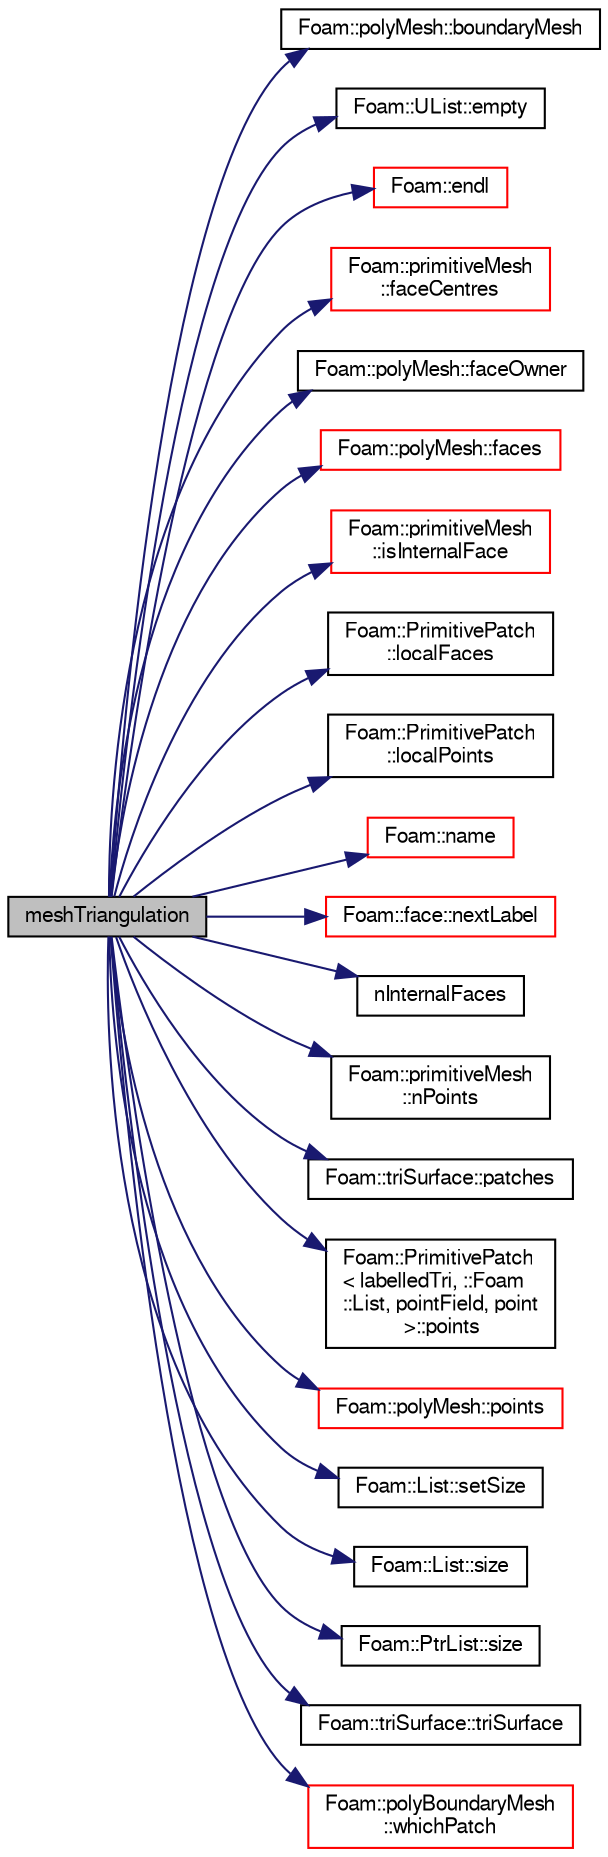 digraph "meshTriangulation"
{
  bgcolor="transparent";
  edge [fontname="FreeSans",fontsize="10",labelfontname="FreeSans",labelfontsize="10"];
  node [fontname="FreeSans",fontsize="10",shape=record];
  rankdir="LR";
  Node2 [label="meshTriangulation",height=0.2,width=0.4,color="black", fillcolor="grey75", style="filled", fontcolor="black"];
  Node2 -> Node3 [color="midnightblue",fontsize="10",style="solid",fontname="FreeSans"];
  Node3 [label="Foam::polyMesh::boundaryMesh",height=0.2,width=0.4,color="black",URL="$a27410.html#a9f2b68c134340291eda6197f47f25484",tooltip="Return boundary mesh. "];
  Node2 -> Node4 [color="midnightblue",fontsize="10",style="solid",fontname="FreeSans"];
  Node4 [label="Foam::UList::empty",height=0.2,width=0.4,color="black",URL="$a25698.html#a644718bb2fb240de962dc3c9a1fdf0dc",tooltip="Return true if the UList is empty (ie, size() is zero). "];
  Node2 -> Node5 [color="midnightblue",fontsize="10",style="solid",fontname="FreeSans"];
  Node5 [label="Foam::endl",height=0.2,width=0.4,color="red",URL="$a21124.html#a2db8fe02a0d3909e9351bb4275b23ce4",tooltip="Add newline and flush stream. "];
  Node2 -> Node7 [color="midnightblue",fontsize="10",style="solid",fontname="FreeSans"];
  Node7 [label="Foam::primitiveMesh\l::faceCentres",height=0.2,width=0.4,color="red",URL="$a27530.html#a3319847c9ee813a5398d011b08de25a4"];
  Node2 -> Node59 [color="midnightblue",fontsize="10",style="solid",fontname="FreeSans"];
  Node59 [label="Foam::polyMesh::faceOwner",height=0.2,width=0.4,color="black",URL="$a27410.html#a57752b49bfee23ca1944c3fb0493974f",tooltip="Return face owner. "];
  Node2 -> Node60 [color="midnightblue",fontsize="10",style="solid",fontname="FreeSans"];
  Node60 [label="Foam::polyMesh::faces",height=0.2,width=0.4,color="red",URL="$a27410.html#a431c0a24765f0bb6d32f6a03ce0e9b57",tooltip="Return raw faces. "];
  Node2 -> Node61 [color="midnightblue",fontsize="10",style="solid",fontname="FreeSans"];
  Node61 [label="Foam::primitiveMesh\l::isInternalFace",height=0.2,width=0.4,color="red",URL="$a27530.html#ae3e48ad9ec4c5132ec7d3d702ad17c9e",tooltip="Return true if given face label is internal to the mesh. "];
  Node2 -> Node63 [color="midnightblue",fontsize="10",style="solid",fontname="FreeSans"];
  Node63 [label="Foam::PrimitivePatch\l::localFaces",height=0.2,width=0.4,color="black",URL="$a27538.html#aa4bd29e9c9de3d53e26aa2bf2e803c60",tooltip="Return patch faces addressing into local point list. "];
  Node2 -> Node64 [color="midnightblue",fontsize="10",style="solid",fontname="FreeSans"];
  Node64 [label="Foam::PrimitivePatch\l::localPoints",height=0.2,width=0.4,color="black",URL="$a27538.html#aca6c65ee2831bb6795149af7635640a2",tooltip="Return pointField of points in patch. "];
  Node2 -> Node65 [color="midnightblue",fontsize="10",style="solid",fontname="FreeSans"];
  Node65 [label="Foam::name",height=0.2,width=0.4,color="red",URL="$a21124.html#adcb0df2bd4953cb6bb390272d8263c3a",tooltip="Return a string representation of a complex. "];
  Node2 -> Node68 [color="midnightblue",fontsize="10",style="solid",fontname="FreeSans"];
  Node68 [label="Foam::face::nextLabel",height=0.2,width=0.4,color="red",URL="$a27218.html#a8d8ab7da5fc0315042faf1b6dcf64f4a",tooltip="Next vertex on face. "];
  Node2 -> Node71 [color="midnightblue",fontsize="10",style="solid",fontname="FreeSans"];
  Node71 [label="nInternalFaces",height=0.2,width=0.4,color="black",URL="$a30558.html#aa6c7965af1f30d16d9125deb981cbdb0",tooltip="number of triangles in *this which are internal to the surface "];
  Node2 -> Node54 [color="midnightblue",fontsize="10",style="solid",fontname="FreeSans"];
  Node54 [label="Foam::primitiveMesh\l::nPoints",height=0.2,width=0.4,color="black",URL="$a27530.html#a1c886a784a597459dbf2d9470798e9dd"];
  Node2 -> Node72 [color="midnightblue",fontsize="10",style="solid",fontname="FreeSans"];
  Node72 [label="Foam::triSurface::patches",height=0.2,width=0.4,color="black",URL="$a30598.html#a81f967856b4a58b0c942fe0a0dcdf627"];
  Node2 -> Node73 [color="midnightblue",fontsize="10",style="solid",fontname="FreeSans"];
  Node73 [label="Foam::PrimitivePatch\l\< labelledTri, ::Foam\l::List, pointField, point\l \>::points",height=0.2,width=0.4,color="black",URL="$a27538.html#aa3c7d968f31c88780c663876f64ef6a6",tooltip="Return reference to global points. "];
  Node2 -> Node74 [color="midnightblue",fontsize="10",style="solid",fontname="FreeSans"];
  Node74 [label="Foam::polyMesh::points",height=0.2,width=0.4,color="red",URL="$a27410.html#ac44123fc1265297c41a43c3b62fdb4c2",tooltip="Return raw points. "];
  Node2 -> Node75 [color="midnightblue",fontsize="10",style="solid",fontname="FreeSans"];
  Node75 [label="Foam::List::setSize",height=0.2,width=0.4,color="black",URL="$a25694.html#aedb985ffeaf1bdbfeccc2a8730405703",tooltip="Reset size of List. "];
  Node2 -> Node55 [color="midnightblue",fontsize="10",style="solid",fontname="FreeSans"];
  Node55 [label="Foam::List::size",height=0.2,width=0.4,color="black",URL="$a25694.html#a8a5f6fa29bd4b500caf186f60245b384",tooltip="Override size to be inconsistent with allocated storage. "];
  Node2 -> Node76 [color="midnightblue",fontsize="10",style="solid",fontname="FreeSans"];
  Node76 [label="Foam::PtrList::size",height=0.2,width=0.4,color="black",URL="$a25914.html#a47b3bf30da1eb3ab8076b5fbe00e0494",tooltip="Return the number of elements in the PtrList. "];
  Node2 -> Node77 [color="midnightblue",fontsize="10",style="solid",fontname="FreeSans"];
  Node77 [label="Foam::triSurface::triSurface",height=0.2,width=0.4,color="black",URL="$a30598.html#a23b307d20d3b88983e62e1cb7292346a",tooltip="Construct null. "];
  Node2 -> Node78 [color="midnightblue",fontsize="10",style="solid",fontname="FreeSans"];
  Node78 [label="Foam::polyBoundaryMesh\l::whichPatch",height=0.2,width=0.4,color="red",URL="$a27402.html#aa2ff13fd90903c4f4cdfe81b48b2bb92",tooltip="Return patch index for a given face label. "];
}
